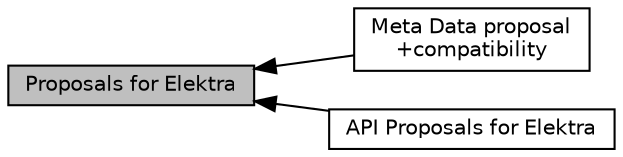 digraph "Proposals for Elektra"
{
  edge [fontname="Helvetica",fontsize="10",labelfontname="Helvetica",labelfontsize="10"];
  node [fontname="Helvetica",fontsize="10",shape=box];
  rankdir=LR;
  Node1 [label="Proposals for Elektra",height=0.2,width=0.4,color="black", fillcolor="grey75", style="filled", fontcolor="black",tooltip="Might be added to, changed or removed from future Elektra releases."];
  Node2 [label="Meta Data proposal\l+compatibility",height=0.2,width=0.4,color="black", fillcolor="white", style="filled",URL="$group__meta.html",tooltip="Meta data proposal+compatibility methods."];
  Node3 [label="API Proposals for Elektra",height=0.2,width=0.4,color="black", fillcolor="white", style="filled",URL="$group__api.html",tooltip="for kdb.h."];
  Node1->Node2 [shape=plaintext, dir="back", style="solid"];
  Node1->Node3 [shape=plaintext, dir="back", style="solid"];
}
